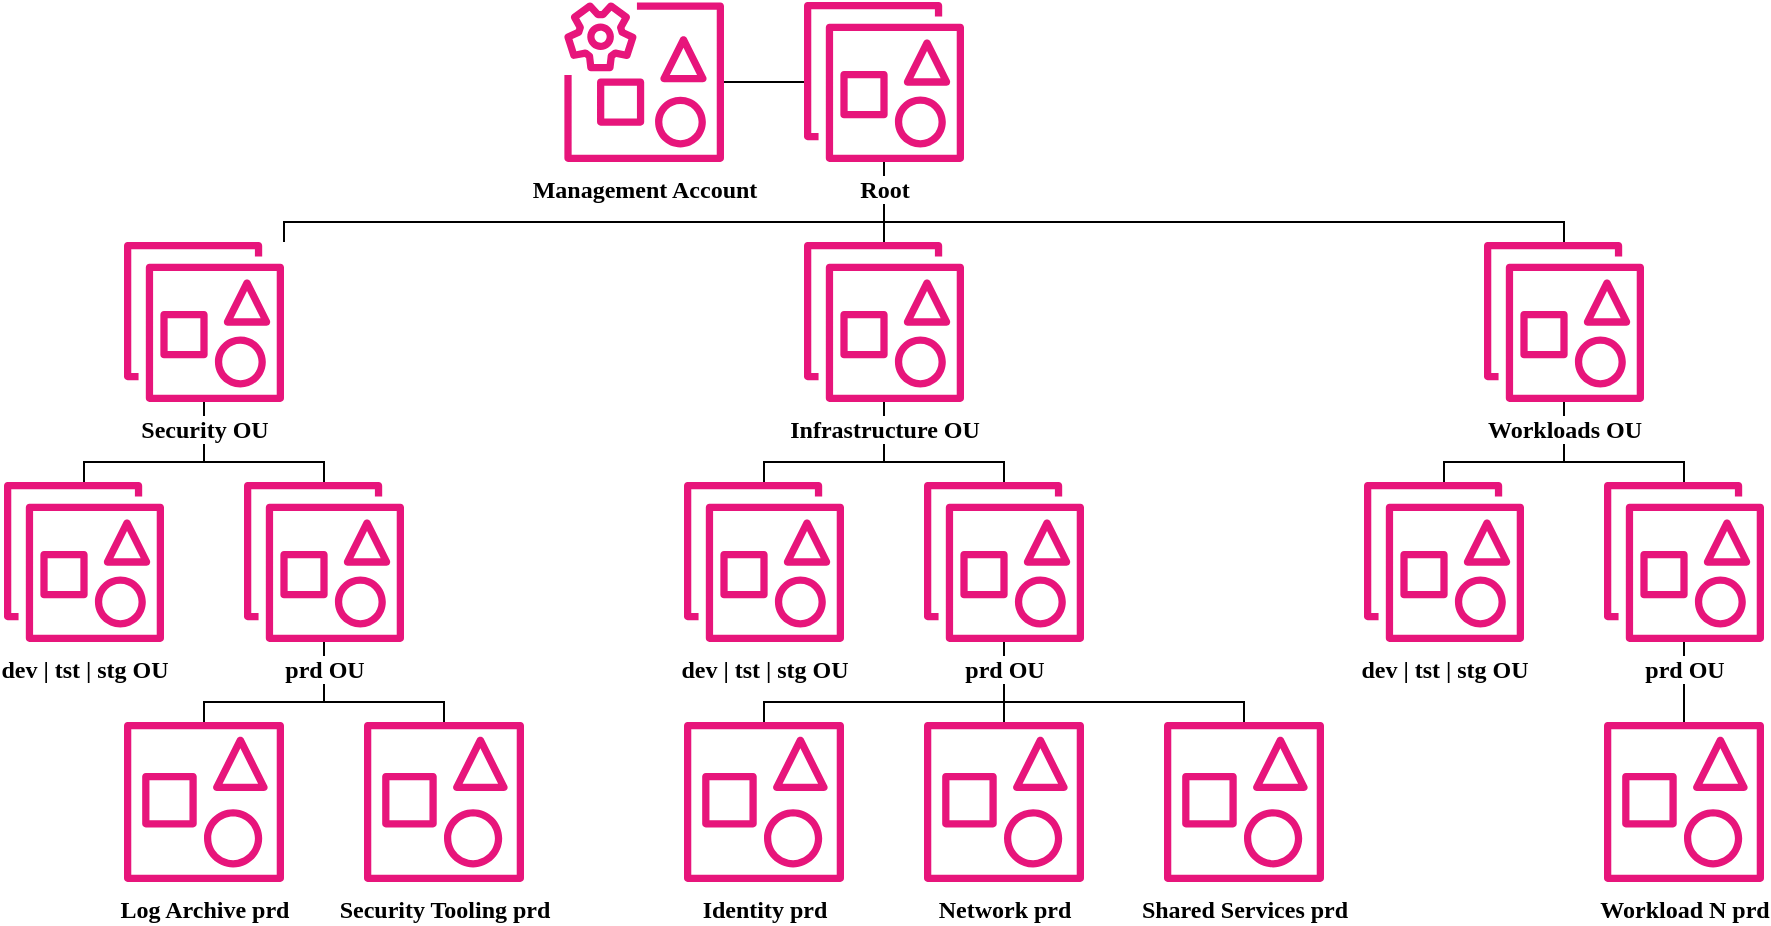 <mxfile version="28.0.7">
  <diagram name="Page-1" id="PD9nYvYlj7LBuP5hInSz">
    <mxGraphModel dx="1186" dy="688" grid="1" gridSize="10" guides="1" tooltips="1" connect="1" arrows="1" fold="1" page="1" pageScale="1" pageWidth="850" pageHeight="1100" math="0" shadow="0">
      <root>
        <mxCell id="0" />
        <mxCell id="1" parent="0" />
        <mxCell id="Pu8Nskk0opoJuoPIRtYy-1" value="Management Account" style="sketch=0;outlineConnect=0;fontColor=#000000;gradientColor=none;fillColor=#E7157B;strokeColor=#F0F6FC;dashed=0;verticalLabelPosition=bottom;verticalAlign=top;align=center;html=1;fontSize=12;fontStyle=1;aspect=fixed;pointerEvents=1;shape=mxgraph.aws4.organizations_management_account2;labelBackgroundColor=default;fontFamily=Lucida Console;" vertex="1" parent="1">
          <mxGeometry x="320" y="40" width="80" height="80" as="geometry" />
        </mxCell>
        <mxCell id="Pu8Nskk0opoJuoPIRtYy-2" style="edgeStyle=orthogonalEdgeStyle;rounded=0;orthogonalLoop=1;jettySize=auto;html=1;endArrow=none;startFill=0;fontFamily=Lucida Console;" edge="1" parent="1" source="Pu8Nskk0opoJuoPIRtYy-4" target="Pu8Nskk0opoJuoPIRtYy-33">
          <mxGeometry relative="1" as="geometry">
            <Array as="points">
              <mxPoint x="140" y="270" />
              <mxPoint x="80" y="270" />
            </Array>
          </mxGeometry>
        </mxCell>
        <mxCell id="Pu8Nskk0opoJuoPIRtYy-3" style="edgeStyle=orthogonalEdgeStyle;rounded=0;orthogonalLoop=1;jettySize=auto;html=1;endArrow=none;startFill=0;fontFamily=Lucida Console;" edge="1" parent="1" source="Pu8Nskk0opoJuoPIRtYy-4" target="Pu8Nskk0opoJuoPIRtYy-32">
          <mxGeometry relative="1" as="geometry">
            <Array as="points">
              <mxPoint x="140" y="270" />
              <mxPoint x="200" y="270" />
            </Array>
          </mxGeometry>
        </mxCell>
        <mxCell id="Pu8Nskk0opoJuoPIRtYy-4" value="Security OU" style="sketch=0;outlineConnect=0;fontColor=#000000;gradientColor=none;fillColor=#E7157B;strokeColor=#F0F6FC;dashed=0;verticalLabelPosition=bottom;verticalAlign=top;align=center;html=1;fontSize=12;fontStyle=1;aspect=fixed;pointerEvents=1;shape=mxgraph.aws4.organizations_organizational_unit2;labelBackgroundColor=default;fontFamily=Lucida Console;" vertex="1" parent="1">
          <mxGeometry x="100" y="160" width="80" height="80" as="geometry" />
        </mxCell>
        <mxCell id="Pu8Nskk0opoJuoPIRtYy-5" style="edgeStyle=orthogonalEdgeStyle;rounded=0;orthogonalLoop=1;jettySize=auto;html=1;endArrow=none;startFill=0;fontFamily=Lucida Console;" edge="1" parent="1" source="Pu8Nskk0opoJuoPIRtYy-7" target="Pu8Nskk0opoJuoPIRtYy-27">
          <mxGeometry relative="1" as="geometry">
            <Array as="points">
              <mxPoint x="480" y="270" />
              <mxPoint x="420" y="270" />
            </Array>
          </mxGeometry>
        </mxCell>
        <mxCell id="Pu8Nskk0opoJuoPIRtYy-6" style="edgeStyle=orthogonalEdgeStyle;rounded=0;orthogonalLoop=1;jettySize=auto;html=1;endArrow=none;startFill=0;fontFamily=Lucida Console;" edge="1" parent="1" source="Pu8Nskk0opoJuoPIRtYy-7" target="Pu8Nskk0opoJuoPIRtYy-26">
          <mxGeometry relative="1" as="geometry">
            <Array as="points">
              <mxPoint x="480" y="270" />
              <mxPoint x="540" y="270" />
            </Array>
          </mxGeometry>
        </mxCell>
        <mxCell id="Pu8Nskk0opoJuoPIRtYy-7" value="Infrastructure OU" style="sketch=0;outlineConnect=0;fontColor=#000000;gradientColor=none;fillColor=#E7157B;strokeColor=#F0F6FC;dashed=0;verticalLabelPosition=bottom;verticalAlign=top;align=center;html=1;fontSize=12;fontStyle=1;aspect=fixed;pointerEvents=1;shape=mxgraph.aws4.organizations_organizational_unit2;labelBackgroundColor=default;fontFamily=Lucida Console;" vertex="1" parent="1">
          <mxGeometry x="440" y="160" width="80" height="80" as="geometry" />
        </mxCell>
        <mxCell id="Pu8Nskk0opoJuoPIRtYy-8" value="Network prd" style="sketch=0;outlineConnect=0;fontColor=#000000;gradientColor=none;fillColor=#E7157B;strokeColor=#F0F6FC;dashed=0;verticalLabelPosition=bottom;verticalAlign=top;align=center;html=1;fontSize=12;fontStyle=1;aspect=fixed;pointerEvents=1;shape=mxgraph.aws4.organizations_account2;labelBackgroundColor=default;fontFamily=Lucida Console;" vertex="1" parent="1">
          <mxGeometry x="500" y="400" width="80" height="80" as="geometry" />
        </mxCell>
        <mxCell id="Pu8Nskk0opoJuoPIRtYy-9" value="Shared Services prd" style="sketch=0;outlineConnect=0;fontColor=#000000;gradientColor=none;fillColor=#E7157B;strokeColor=#F0F6FC;dashed=0;verticalLabelPosition=bottom;verticalAlign=top;align=center;html=1;fontSize=12;fontStyle=1;aspect=fixed;pointerEvents=1;shape=mxgraph.aws4.organizations_account2;labelBackgroundColor=default;fontFamily=Lucida Console;" vertex="1" parent="1">
          <mxGeometry x="620" y="400" width="80" height="80" as="geometry" />
        </mxCell>
        <mxCell id="Pu8Nskk0opoJuoPIRtYy-10" style="edgeStyle=orthogonalEdgeStyle;rounded=0;orthogonalLoop=1;jettySize=auto;html=1;endArrow=none;endFill=0;fontFamily=Lucida Console;" edge="1" parent="1" source="Pu8Nskk0opoJuoPIRtYy-12" target="Pu8Nskk0opoJuoPIRtYy-13">
          <mxGeometry relative="1" as="geometry">
            <Array as="points">
              <mxPoint x="820" y="270" />
              <mxPoint x="760" y="270" />
            </Array>
          </mxGeometry>
        </mxCell>
        <mxCell id="Pu8Nskk0opoJuoPIRtYy-11" style="edgeStyle=orthogonalEdgeStyle;rounded=0;orthogonalLoop=1;jettySize=auto;html=1;endArrow=none;endFill=0;fontFamily=Lucida Console;" edge="1" parent="1" source="Pu8Nskk0opoJuoPIRtYy-12" target="Pu8Nskk0opoJuoPIRtYy-16">
          <mxGeometry relative="1" as="geometry">
            <Array as="points">
              <mxPoint x="820" y="270" />
              <mxPoint x="880" y="270" />
            </Array>
          </mxGeometry>
        </mxCell>
        <mxCell id="Pu8Nskk0opoJuoPIRtYy-12" value="&lt;div&gt;Workloads OU&lt;/div&gt;" style="sketch=0;outlineConnect=0;fontColor=#000000;gradientColor=none;fillColor=#E7157B;strokeColor=#F0F6FC;dashed=0;verticalLabelPosition=bottom;verticalAlign=top;align=center;html=1;fontSize=12;fontStyle=1;aspect=fixed;pointerEvents=1;shape=mxgraph.aws4.organizations_organizational_unit2;labelBackgroundColor=default;fontFamily=Lucida Console;" vertex="1" parent="1">
          <mxGeometry x="780" y="160" width="80" height="80" as="geometry" />
        </mxCell>
        <mxCell id="Pu8Nskk0opoJuoPIRtYy-13" value="dev | tst | stg OU" style="sketch=0;outlineConnect=0;fontColor=#000000;gradientColor=none;fillColor=#E7157B;strokeColor=#F0F6FC;dashed=0;verticalLabelPosition=bottom;verticalAlign=top;align=center;html=1;fontSize=12;fontStyle=1;aspect=fixed;pointerEvents=1;shape=mxgraph.aws4.organizations_organizational_unit2;labelBackgroundColor=default;fontFamily=Lucida Console;" vertex="1" parent="1">
          <mxGeometry x="720" y="280" width="80" height="80" as="geometry" />
        </mxCell>
        <mxCell id="Pu8Nskk0opoJuoPIRtYy-14" style="edgeStyle=orthogonalEdgeStyle;rounded=0;orthogonalLoop=1;jettySize=auto;html=1;endArrow=none;startFill=0;fontFamily=Lucida Console;" edge="1" parent="1" source="Pu8Nskk0opoJuoPIRtYy-16" target="Pu8Nskk0opoJuoPIRtYy-22">
          <mxGeometry relative="1" as="geometry">
            <Array as="points">
              <mxPoint x="880" y="420" />
              <mxPoint x="880" y="420" />
            </Array>
          </mxGeometry>
        </mxCell>
        <mxCell id="Pu8Nskk0opoJuoPIRtYy-16" value="prd OU" style="sketch=0;outlineConnect=0;fontColor=#000000;gradientColor=none;fillColor=#E7157B;strokeColor=#F0F6FC;dashed=0;verticalLabelPosition=bottom;verticalAlign=top;align=center;html=1;fontSize=12;fontStyle=1;aspect=fixed;pointerEvents=1;shape=mxgraph.aws4.organizations_organizational_unit2;labelBackgroundColor=default;fontFamily=Lucida Console;" vertex="1" parent="1">
          <mxGeometry x="840" y="280" width="80" height="80" as="geometry" />
        </mxCell>
        <mxCell id="Pu8Nskk0opoJuoPIRtYy-17" style="edgeStyle=orthogonalEdgeStyle;rounded=0;orthogonalLoop=1;jettySize=auto;html=1;strokeColor=#000000;endArrow=none;endFill=0;labelBackgroundColor=default;fontColor=#000000;fontStyle=1;fontFamily=Lucida Console;" edge="1" parent="1" source="Pu8Nskk0opoJuoPIRtYy-21" target="Pu8Nskk0opoJuoPIRtYy-7">
          <mxGeometry relative="1" as="geometry" />
        </mxCell>
        <mxCell id="Pu8Nskk0opoJuoPIRtYy-18" style="edgeStyle=orthogonalEdgeStyle;rounded=0;orthogonalLoop=1;jettySize=auto;html=1;strokeColor=#000000;endArrow=none;endFill=0;labelBackgroundColor=default;fontColor=#000000;fontStyle=1;fontFamily=Lucida Console;" edge="1" parent="1" source="Pu8Nskk0opoJuoPIRtYy-21" target="Pu8Nskk0opoJuoPIRtYy-4">
          <mxGeometry relative="1" as="geometry">
            <Array as="points">
              <mxPoint x="480" y="150" />
              <mxPoint x="180" y="150" />
            </Array>
          </mxGeometry>
        </mxCell>
        <mxCell id="Pu8Nskk0opoJuoPIRtYy-19" style="edgeStyle=orthogonalEdgeStyle;rounded=0;orthogonalLoop=1;jettySize=auto;html=1;strokeColor=#000000;endArrow=none;endFill=0;labelBackgroundColor=default;fontColor=#000000;fontStyle=1;fontFamily=Lucida Console;" edge="1" parent="1" source="Pu8Nskk0opoJuoPIRtYy-21" target="Pu8Nskk0opoJuoPIRtYy-1">
          <mxGeometry relative="1" as="geometry" />
        </mxCell>
        <mxCell id="Pu8Nskk0opoJuoPIRtYy-20" style="edgeStyle=orthogonalEdgeStyle;rounded=0;orthogonalLoop=1;jettySize=auto;html=1;endArrow=none;endFill=0;fontFamily=Lucida Console;" edge="1" parent="1" source="Pu8Nskk0opoJuoPIRtYy-21" target="Pu8Nskk0opoJuoPIRtYy-12">
          <mxGeometry relative="1" as="geometry">
            <Array as="points">
              <mxPoint x="480" y="150" />
              <mxPoint x="820" y="150" />
            </Array>
          </mxGeometry>
        </mxCell>
        <mxCell id="Pu8Nskk0opoJuoPIRtYy-21" value="Root" style="sketch=0;outlineConnect=0;fontColor=#000000;gradientColor=none;fillColor=#E7157B;strokeColor=#F0F6FC;dashed=0;verticalLabelPosition=bottom;verticalAlign=top;align=center;html=1;fontSize=12;fontStyle=1;aspect=fixed;pointerEvents=1;shape=mxgraph.aws4.organizations_organizational_unit2;labelBackgroundColor=default;fontFamily=Lucida Console;" vertex="1" parent="1">
          <mxGeometry x="440" y="40" width="80" height="80" as="geometry" />
        </mxCell>
        <mxCell id="Pu8Nskk0opoJuoPIRtYy-22" value="Workload N prd" style="sketch=0;outlineConnect=0;fontColor=#000000;gradientColor=none;fillColor=#E7157B;strokeColor=#F0F6FC;dashed=0;verticalLabelPosition=bottom;verticalAlign=top;align=center;html=1;fontSize=12;fontStyle=1;aspect=fixed;pointerEvents=1;shape=mxgraph.aws4.organizations_account2;labelBackgroundColor=default;fontFamily=Lucida Console;" vertex="1" parent="1">
          <mxGeometry x="840" y="400" width="80" height="80" as="geometry" />
        </mxCell>
        <mxCell id="Pu8Nskk0opoJuoPIRtYy-35" style="edgeStyle=orthogonalEdgeStyle;rounded=0;orthogonalLoop=1;jettySize=auto;html=1;endArrow=none;endFill=0;" edge="1" parent="1" source="Pu8Nskk0opoJuoPIRtYy-26" target="Pu8Nskk0opoJuoPIRtYy-34">
          <mxGeometry relative="1" as="geometry">
            <Array as="points">
              <mxPoint x="540" y="390" />
              <mxPoint x="420" y="390" />
            </Array>
          </mxGeometry>
        </mxCell>
        <mxCell id="Pu8Nskk0opoJuoPIRtYy-36" style="edgeStyle=orthogonalEdgeStyle;rounded=0;orthogonalLoop=1;jettySize=auto;html=1;endArrow=none;endFill=0;" edge="1" parent="1" source="Pu8Nskk0opoJuoPIRtYy-26" target="Pu8Nskk0opoJuoPIRtYy-9">
          <mxGeometry relative="1" as="geometry">
            <Array as="points">
              <mxPoint x="540" y="390" />
              <mxPoint x="660" y="390" />
            </Array>
          </mxGeometry>
        </mxCell>
        <mxCell id="Pu8Nskk0opoJuoPIRtYy-37" style="edgeStyle=orthogonalEdgeStyle;rounded=0;orthogonalLoop=1;jettySize=auto;html=1;endArrow=none;endFill=0;" edge="1" parent="1" source="Pu8Nskk0opoJuoPIRtYy-26" target="Pu8Nskk0opoJuoPIRtYy-8">
          <mxGeometry relative="1" as="geometry" />
        </mxCell>
        <mxCell id="Pu8Nskk0opoJuoPIRtYy-26" value="prd OU" style="sketch=0;outlineConnect=0;fontColor=#000000;gradientColor=none;fillColor=#E7157B;strokeColor=#F0F6FC;dashed=0;verticalLabelPosition=bottom;verticalAlign=top;align=center;html=1;fontSize=12;fontStyle=1;aspect=fixed;pointerEvents=1;shape=mxgraph.aws4.organizations_organizational_unit2;labelBackgroundColor=default;fontFamily=Lucida Console;" vertex="1" parent="1">
          <mxGeometry x="500" y="280" width="80" height="80" as="geometry" />
        </mxCell>
        <mxCell id="Pu8Nskk0opoJuoPIRtYy-27" value="dev | tst | stg OU" style="sketch=0;outlineConnect=0;fontColor=#000000;gradientColor=none;fillColor=#E7157B;strokeColor=#F0F6FC;dashed=0;verticalLabelPosition=bottom;verticalAlign=top;align=center;html=1;fontSize=12;fontStyle=1;aspect=fixed;pointerEvents=1;shape=mxgraph.aws4.organizations_organizational_unit2;labelBackgroundColor=default;fontFamily=Lucida Console;" vertex="1" parent="1">
          <mxGeometry x="380" y="280" width="80" height="80" as="geometry" />
        </mxCell>
        <mxCell id="Pu8Nskk0opoJuoPIRtYy-28" value="Log Archive prd" style="sketch=0;outlineConnect=0;fontColor=#000000;gradientColor=none;fillColor=#E7157B;strokeColor=#F0F6FC;dashed=0;verticalLabelPosition=bottom;verticalAlign=top;align=center;html=1;fontSize=12;fontStyle=1;aspect=fixed;pointerEvents=1;shape=mxgraph.aws4.organizations_account2;labelBackgroundColor=default;fontFamily=Lucida Console;" vertex="1" parent="1">
          <mxGeometry x="100" y="400" width="80" height="80" as="geometry" />
        </mxCell>
        <mxCell id="Pu8Nskk0opoJuoPIRtYy-29" value="Security Tooling prd" style="sketch=0;outlineConnect=0;fontColor=#000000;gradientColor=none;fillColor=#E7157B;strokeColor=#F0F6FC;dashed=0;verticalLabelPosition=bottom;verticalAlign=top;align=center;html=1;fontSize=12;fontStyle=1;aspect=fixed;pointerEvents=1;shape=mxgraph.aws4.organizations_account2;labelBackgroundColor=default;fontFamily=Lucida Console;" vertex="1" parent="1">
          <mxGeometry x="220" y="400" width="80" height="80" as="geometry" />
        </mxCell>
        <mxCell id="Pu8Nskk0opoJuoPIRtYy-30" style="edgeStyle=orthogonalEdgeStyle;rounded=0;orthogonalLoop=1;jettySize=auto;html=1;endArrow=none;startFill=0;fontFamily=Lucida Console;" edge="1" parent="1" source="Pu8Nskk0opoJuoPIRtYy-32" target="Pu8Nskk0opoJuoPIRtYy-28">
          <mxGeometry relative="1" as="geometry">
            <Array as="points">
              <mxPoint x="200" y="390" />
              <mxPoint x="140" y="390" />
            </Array>
          </mxGeometry>
        </mxCell>
        <mxCell id="Pu8Nskk0opoJuoPIRtYy-31" style="edgeStyle=orthogonalEdgeStyle;rounded=0;orthogonalLoop=1;jettySize=auto;html=1;endArrow=none;startFill=0;fontFamily=Lucida Console;" edge="1" parent="1" source="Pu8Nskk0opoJuoPIRtYy-32" target="Pu8Nskk0opoJuoPIRtYy-29">
          <mxGeometry relative="1" as="geometry">
            <Array as="points">
              <mxPoint x="200" y="390" />
              <mxPoint x="260" y="390" />
            </Array>
          </mxGeometry>
        </mxCell>
        <mxCell id="Pu8Nskk0opoJuoPIRtYy-32" value="prd OU" style="sketch=0;outlineConnect=0;fontColor=#000000;gradientColor=none;fillColor=#E7157B;strokeColor=#F0F6FC;dashed=0;verticalLabelPosition=bottom;verticalAlign=top;align=center;html=1;fontSize=12;fontStyle=1;aspect=fixed;pointerEvents=1;shape=mxgraph.aws4.organizations_organizational_unit2;labelBackgroundColor=default;fontFamily=Lucida Console;" vertex="1" parent="1">
          <mxGeometry x="160" y="280" width="80" height="80" as="geometry" />
        </mxCell>
        <mxCell id="Pu8Nskk0opoJuoPIRtYy-33" value="dev | tst | stg OU" style="sketch=0;outlineConnect=0;fontColor=#000000;gradientColor=none;fillColor=#E7157B;strokeColor=#F0F6FC;dashed=0;verticalLabelPosition=bottom;verticalAlign=top;align=center;html=1;fontSize=12;fontStyle=1;aspect=fixed;pointerEvents=1;shape=mxgraph.aws4.organizations_organizational_unit2;labelBackgroundColor=default;fontFamily=Lucida Console;" vertex="1" parent="1">
          <mxGeometry x="40" y="280" width="80" height="80" as="geometry" />
        </mxCell>
        <mxCell id="Pu8Nskk0opoJuoPIRtYy-34" value="Identity prd" style="sketch=0;outlineConnect=0;fontColor=#000000;gradientColor=none;fillColor=#E7157B;strokeColor=#F0F6FC;dashed=0;verticalLabelPosition=bottom;verticalAlign=top;align=center;html=1;fontSize=12;fontStyle=1;aspect=fixed;pointerEvents=1;shape=mxgraph.aws4.organizations_account2;labelBackgroundColor=default;fontFamily=Lucida Console;" vertex="1" parent="1">
          <mxGeometry x="380" y="400" width="80" height="80" as="geometry" />
        </mxCell>
      </root>
    </mxGraphModel>
  </diagram>
</mxfile>

